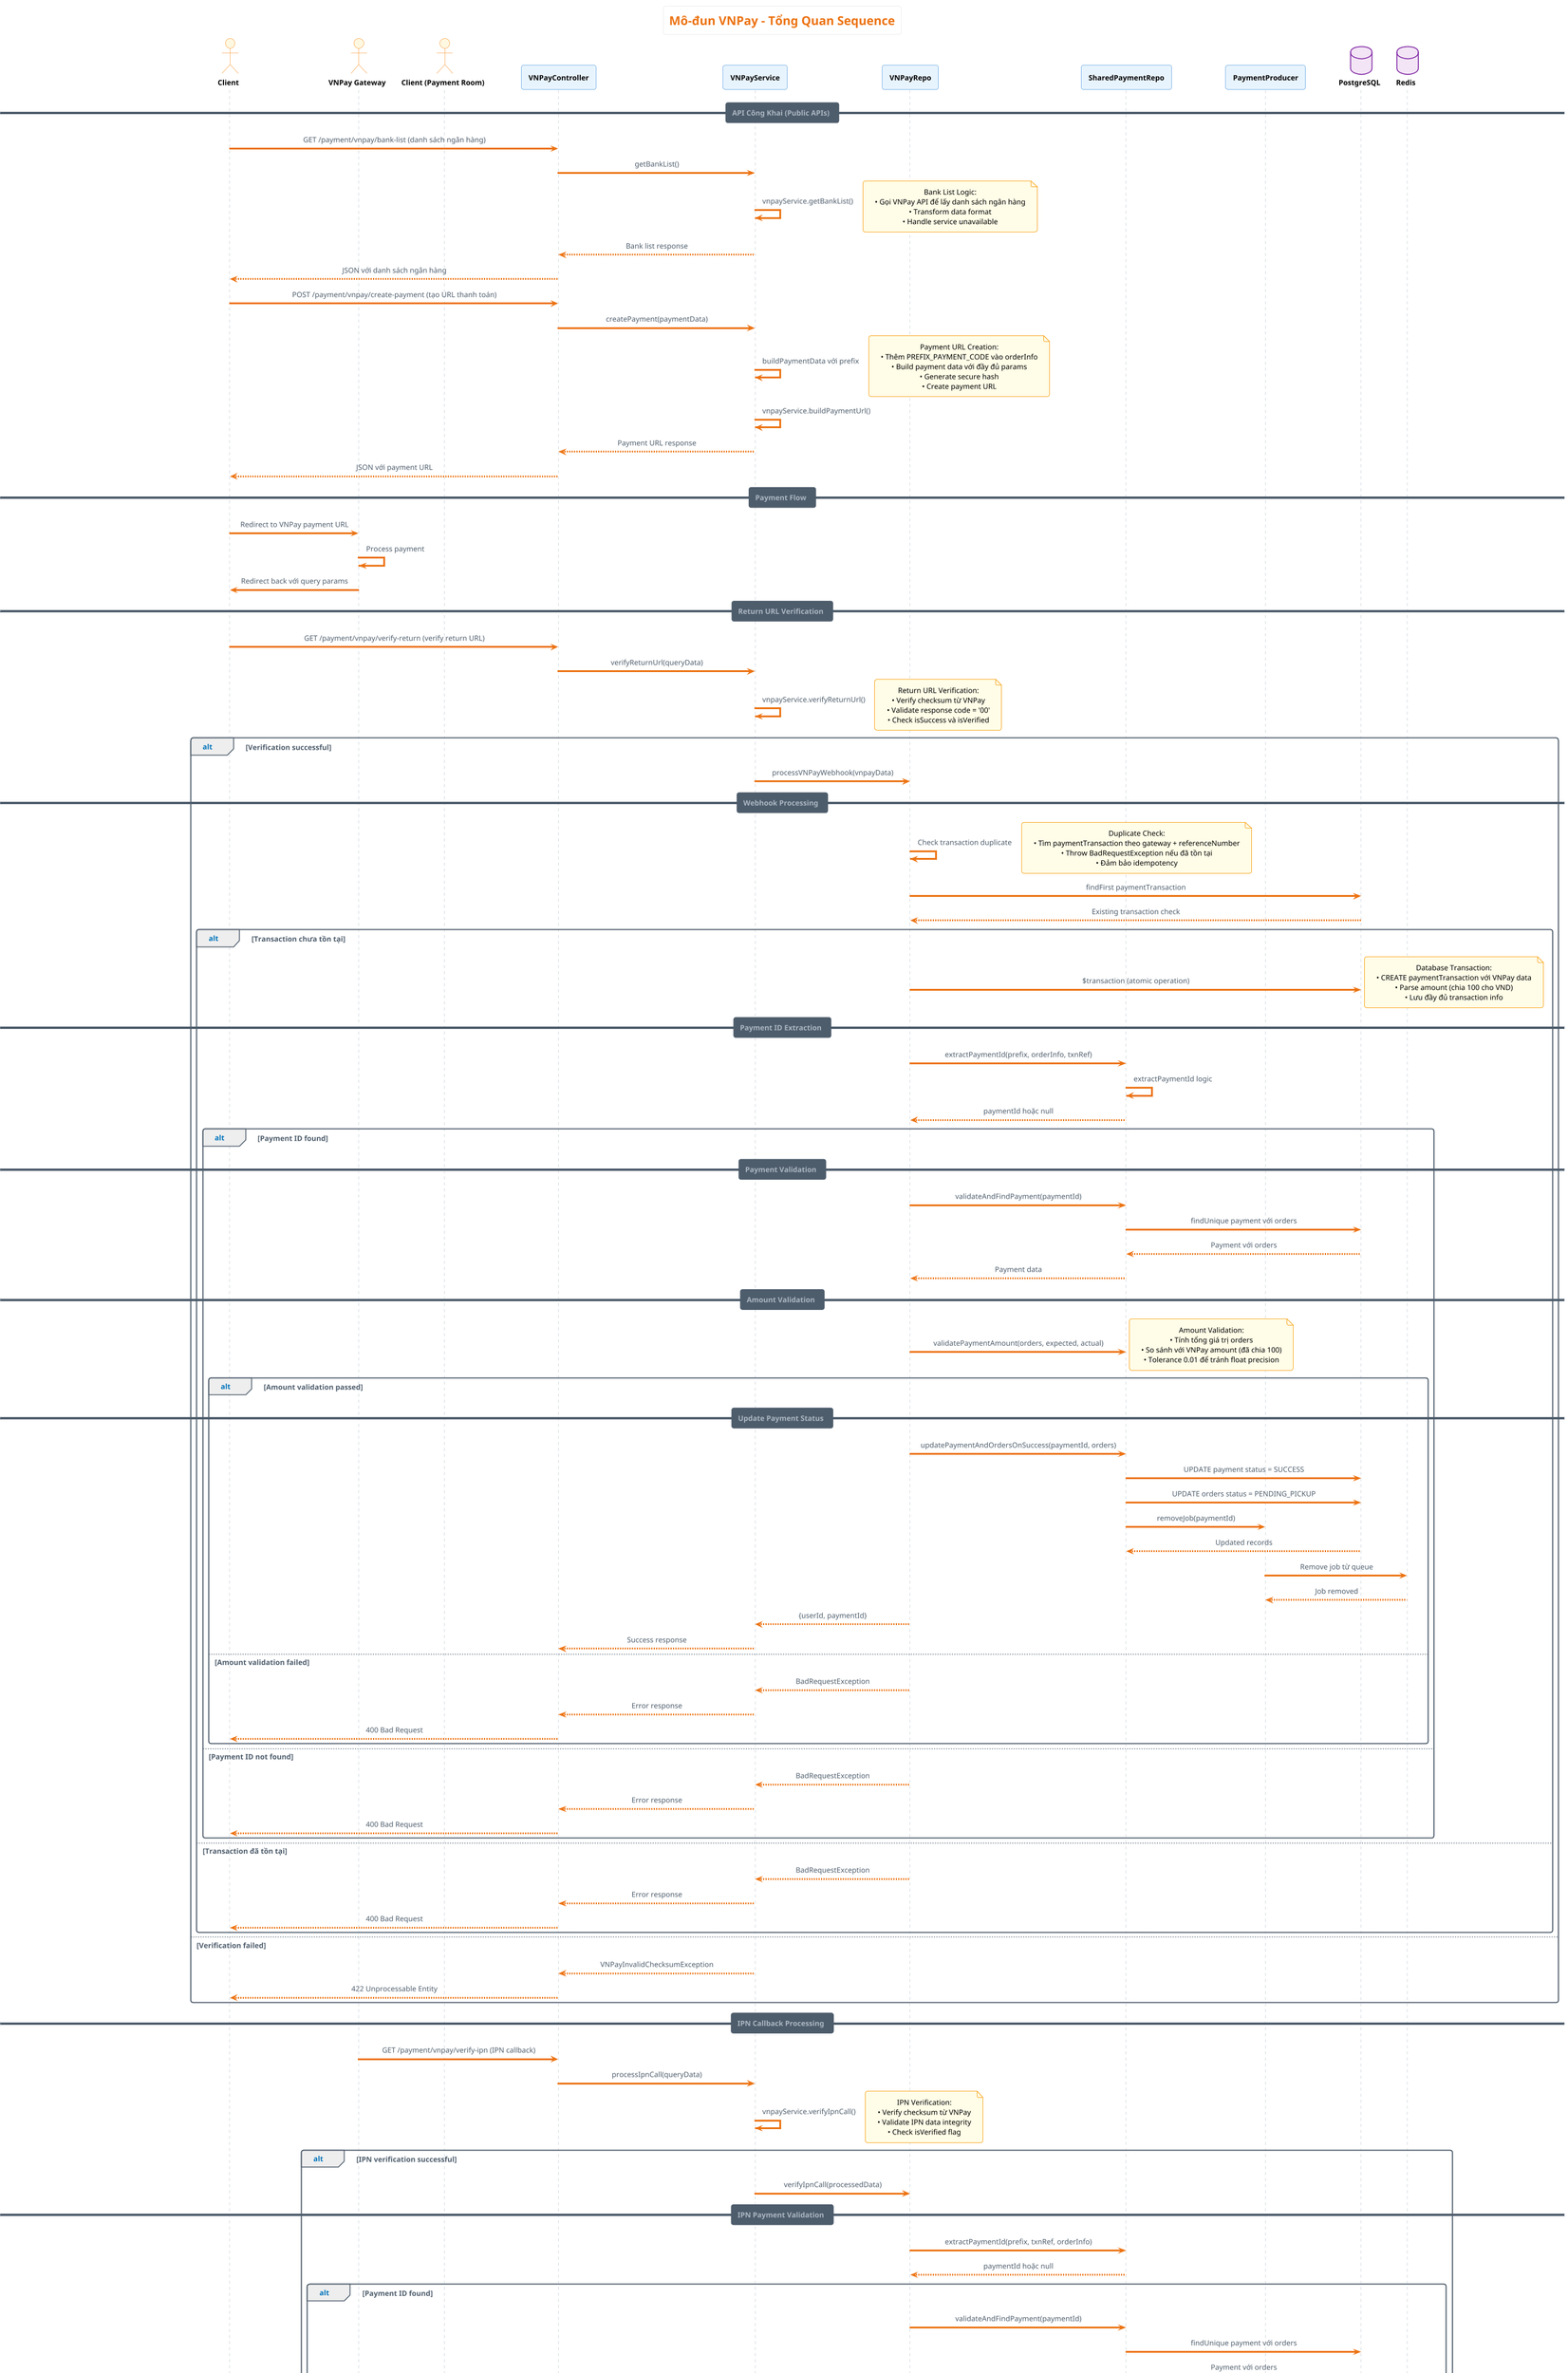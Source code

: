 @startuml
!theme aws-orange
skinparam backgroundColor #FFFFFF
skinparam defaultTextAlignment center
skinparam participant {
    BackgroundColor #E8F4FD
    BorderColor #1976D2
    FontColor #000000
    FontStyle bold
}
skinparam actor {
    BackgroundColor #FFF8E1
    BorderColor #F57C00
    FontColor #000000
    FontStyle bold
}
skinparam database {
    BackgroundColor #F3E5F5
    BorderColor #7B1FA2
    FontColor #000000
    FontStyle bold
}
skinparam note {
    BackgroundColor #FFFDE7
    BorderColor #F9A825
    FontColor #000000
}

title Mô-đun VNPay - Tổng Quan Sequence
note top : Hệ thống thanh toán VNPay với đầy đủ flow và IPN processing

actor "Client" as Client
actor "VNPay Gateway" as VNPayGateway
actor "Client (Payment Room)" as PaymentClient
participant VNPayController
participant VNPayService
participant VNPayRepo
participant SharedPaymentRepo
participant PaymentProducer
database PostgreSQL
database Redis

== API Công Khai (Public APIs) ==
Client -> VNPayController: GET /payment/vnpay/bank-list (danh sách ngân hàng)
VNPayController -> VNPayService: getBankList()
VNPayService -> VNPayService: vnpayService.getBankList()
note right
Bank List Logic:
• Gọi VNPay API để lấy danh sách ngân hàng
• Transform data format
• Handle service unavailable
end note
VNPayService --> VNPayController: Bank list response
VNPayController --> Client: JSON với danh sách ngân hàng

Client -> VNPayController: POST /payment/vnpay/create-payment (tạo URL thanh toán)
VNPayController -> VNPayService: createPayment(paymentData)

VNPayService -> VNPayService: buildPaymentData với prefix
note right
Payment URL Creation:
• Thêm PREFIX_PAYMENT_CODE vào orderInfo
• Build payment data với đầy đủ params
• Generate secure hash
• Create payment URL
end note

VNPayService -> VNPayService: vnpayService.buildPaymentUrl()
VNPayService --> VNPayController: Payment URL response
VNPayController --> Client: JSON với payment URL

== Payment Flow ==
Client -> VNPayGateway: Redirect to VNPay payment URL
VNPayGateway -> VNPayGateway: Process payment
VNPayGateway -> Client: Redirect back với query params

== Return URL Verification ==
Client -> VNPayController: GET /payment/vnpay/verify-return (verify return URL)
VNPayController -> VNPayService: verifyReturnUrl(queryData)

VNPayService -> VNPayService: vnpayService.verifyReturnUrl()
note right
Return URL Verification:
• Verify checksum từ VNPay
• Validate response code = '00'
• Check isSuccess và isVerified
end note

alt Verification successful
    VNPayService -> VNPayRepo: processVNPayWebhook(vnpayData)

    == Webhook Processing ==
    VNPayRepo -> VNPayRepo: Check transaction duplicate
    note right
    Duplicate Check:
    • Tìm paymentTransaction theo gateway + referenceNumber
    • Throw BadRequestException nếu đã tồn tại
    • Đảm bảo idempotency
    end note

    VNPayRepo -> PostgreSQL: findFirst paymentTransaction
    PostgreSQL --> VNPayRepo: Existing transaction check

    alt Transaction chưa tồn tại
        VNPayRepo -> PostgreSQL: $transaction (atomic operation)
        note right
        Database Transaction:
        • CREATE paymentTransaction với VNPay data
        • Parse amount (chia 100 cho VND)
        • Lưu đầy đủ transaction info
        end note

        == Payment ID Extraction ==
        VNPayRepo -> SharedPaymentRepo: extractPaymentId(prefix, orderInfo, txnRef)
        SharedPaymentRepo -> SharedPaymentRepo: extractPaymentId logic
        SharedPaymentRepo --> VNPayRepo: paymentId hoặc null

        alt Payment ID found
            == Payment Validation ==
            VNPayRepo -> SharedPaymentRepo: validateAndFindPayment(paymentId)
            SharedPaymentRepo -> PostgreSQL: findUnique payment với orders
            PostgreSQL --> SharedPaymentRepo: Payment với orders
            SharedPaymentRepo --> VNPayRepo: Payment data

            == Amount Validation ==
            VNPayRepo -> SharedPaymentRepo: validatePaymentAmount(orders, expected, actual)
            note right
            Amount Validation:
            • Tính tổng giá trị orders
            • So sánh với VNPay amount (đã chia 100)
            • Tolerance 0.01 để tránh float precision
            end note

            alt Amount validation passed
                == Update Payment Status ==
                VNPayRepo -> SharedPaymentRepo: updatePaymentAndOrdersOnSuccess(paymentId, orders)
                SharedPaymentRepo -> PostgreSQL: UPDATE payment status = SUCCESS
                SharedPaymentRepo -> PostgreSQL: UPDATE orders status = PENDING_PICKUP
                SharedPaymentRepo -> PaymentProducer: removeJob(paymentId)
                PostgreSQL --> SharedPaymentRepo: Updated records
                PaymentProducer -> Redis: Remove job từ queue
                Redis --> PaymentProducer: Job removed

                VNPayRepo --> VNPayService: {userId, paymentId}
                VNPayService --> VNPayController: Success response

            else Amount validation failed
                VNPayRepo --> VNPayService: BadRequestException
                VNPayService --> VNPayController: Error response
                VNPayController --> Client: 400 Bad Request
            end

        else Payment ID not found
            VNPayRepo --> VNPayService: BadRequestException
            VNPayService --> VNPayController: Error response
            VNPayController --> Client: 400 Bad Request
        end

    else Transaction đã tồn tại
        VNPayRepo --> VNPayService: BadRequestException
        VNPayService --> VNPayController: Error response
        VNPayController --> Client: 400 Bad Request
    end

else Verification failed
    VNPayService --> VNPayController: VNPayInvalidChecksumException
    VNPayController --> Client: 422 Unprocessable Entity
end

== IPN Callback Processing ==
VNPayGateway -> VNPayController: GET /payment/vnpay/verify-ipn (IPN callback)
VNPayController -> VNPayService: processIpnCall(queryData)

VNPayService -> VNPayService: vnpayService.verifyIpnCall()
note right
IPN Verification:
• Verify checksum từ VNPay
• Validate IPN data integrity
• Check isVerified flag
end note

alt IPN verification successful
    VNPayService -> VNPayRepo: verifyIpnCall(processedData)

    == IPN Payment Validation ==
    VNPayRepo -> SharedPaymentRepo: extractPaymentId(prefix, txnRef, orderInfo)
    SharedPaymentRepo --> VNPayRepo: paymentId hoặc null

    alt Payment ID found
        VNPayRepo -> SharedPaymentRepo: validateAndFindPayment(paymentId)
        SharedPaymentRepo -> PostgreSQL: findUnique payment với orders
        PostgreSQL --> SharedPaymentRepo: Payment với orders
        SharedPaymentRepo --> VNPayRepo: Payment data

        == IPN Amount Validation ==
        VNPayRepo -> SharedPaymentRepo: validatePaymentAmount(orders, expected, actual)

        alt Amount validation passed
            == Check Payment Status ==
            VNPayRepo -> VNPayRepo: Check payment status
            note right
            Status Check:
            • Nếu payment.status = SUCCESS/FAILED → return "Order already confirmed"
            • Nếu chưa xử lý → tiếp tục process
            end note

            alt Payment chưa xử lý
                alt Response Code = '00' (Success)
                    VNPayRepo -> SharedPaymentRepo: updatePaymentAndOrdersOnSuccess(paymentId, orders)
                    SharedPaymentRepo -> PostgreSQL: UPDATE payment status = SUCCESS
                    SharedPaymentRepo -> PostgreSQL: UPDATE orders status = PENDING_PICKUP
                    SharedPaymentRepo -> PaymentProducer: removeJob(paymentId)
                    PostgreSQL --> SharedPaymentRepo: Updated records
                    PaymentProducer -> Redis: Remove job từ queue
                    Redis --> PaymentProducer: Job removed

                    VNPayService -> VNPayService: Emit WebSocket event
                    VNPayService -> PaymentClient: WebSocket event
                    PaymentClient -> PaymentClient: Update UI (payment success)

                else Response Code != '00' (Failed)
                    VNPayRepo -> SharedPaymentRepo: updatePaymentAndOrdersOnFailed(paymentId, orders)
                    SharedPaymentRepo -> PostgreSQL: UPDATE payment status = FAILED
                    SharedPaymentRepo -> PostgreSQL: UPDATE orders status = CANCELLED
                    SharedPaymentRepo -> PaymentProducer: removeJob(paymentId)
                    PostgreSQL --> SharedPaymentRepo: Updated records
                    PaymentProducer -> Redis: Remove job từ queue
                    Redis --> PaymentProducer: Job removed
                end

                VNPayService --> VNPayController: {RspCode: '00', Message: 'Confirm Success'}
                VNPayController --> VNPayGateway: JSON response

            else Payment đã xử lý
                VNPayService --> VNPayController: {RspCode: '02', Message: 'Order already confirmed'}
                VNPayController --> VNPayGateway: JSON response
            end

        else Amount validation failed
            VNPayService --> VNPayController: {RspCode: '04', Message: 'Invalid amount'}
            VNPayController --> VNPayGateway: JSON response
        end

    else Payment ID not found
        VNPayService --> VNPayController: {RspCode: '01', Message: 'Order not found'}
        VNPayController --> VNPayGateway: JSON response
    end

else IPN verification failed
    VNPayService --> VNPayController: {RspCode: '97', Message: 'Invalid Checksum'}
    VNPayController --> VNPayGateway: JSON response
end

== Query & Refund Operations ==
Client -> VNPayController: POST /payment/vnpay/query-dr (truy vấn kết quả)
VNPayController -> VNPayService: queryDr(queryData)
VNPayService -> VNPayService: vnpayService.queryDr(queryRequest)
VNPayService --> VNPayController: Query result
VNPayController --> Client: JSON response

Client -> VNPayController: POST /payment/vnpay/refund (hoàn tiền)
VNPayController -> VNPayService: refund(refundData)
VNPayService -> VNPayService: vnpayService.refund(refundRequest)
VNPayService --> VNPayController: Refund result
VNPayController --> Client: JSON response

== Error Handling ==
alt Lỗi checksum
    VNPayService --> VNPayController: VNPayInvalidChecksumException
    VNPayController --> Client: 422 Unprocessable Entity

else Lỗi duplicate request
    VNPayService --> VNPayController: VNPayDuplicateRequestException
    VNPayController --> Client: 400 Bad Request

else Lỗi service unavailable
    VNPayService --> VNPayController: VNPayServiceUnavailableException
    VNPayController --> Client: 500 Internal Server Error

else Lỗi transaction not found
    VNPayService --> VNPayController: VNPayTransactionNotFoundException
    VNPayController --> Client: 422 Unprocessable Entity
end

== Trả Kết Quả ==
VNPayService -> VNPayService: Tạo thông báo đa ngôn ngữ (I18nService)
VNPayService --> VNPayController: Response + Message đã localize
VNPayController --> Client: JSON Response với metadata đầy đủ

note bottom
**Đặc điểm chính của module VNPay:**
• Full payment flow với URL creation và verification
• IPN callback processing với atomic operations
• Real-time WebSocket notification
• Comprehensive error handling với VNPay response codes
• Integration với shared payment repository
• Queue management (remove cancel jobs)
• Multi-language support
• Checksum verification cho security
end note

@enduml
